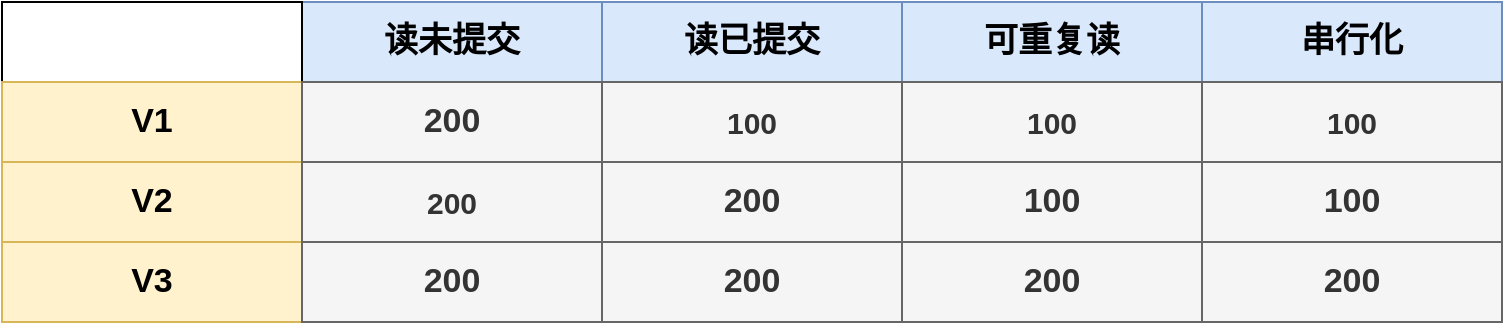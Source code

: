 <mxfile version="21.0.6" type="github">
  <diagram name="第 1 页" id="Flv63FnMP80BCibTTyiG">
    <mxGraphModel dx="2193" dy="836" grid="1" gridSize="10" guides="1" tooltips="1" connect="1" arrows="1" fold="1" page="1" pageScale="1" pageWidth="827" pageHeight="1169" math="0" shadow="0">
      <root>
        <mxCell id="0" />
        <mxCell id="1" parent="0" />
        <mxCell id="EkiwoIS4mDgj1RNWEg4G-1" value="&lt;b&gt;&lt;font style=&quot;font-size: 17px;&quot;&gt;读未提交&lt;/font&gt;&lt;/b&gt;" style="rounded=0;whiteSpace=wrap;html=1;fontSize=15;fillColor=#dae8fc;strokeColor=#6c8ebf;" vertex="1" parent="1">
          <mxGeometry x="100" y="160" width="150" height="40" as="geometry" />
        </mxCell>
        <mxCell id="EkiwoIS4mDgj1RNWEg4G-2" value="&lt;b&gt;&lt;font style=&quot;font-size: 17px;&quot;&gt;读已提交&lt;/font&gt;&lt;/b&gt;" style="rounded=0;whiteSpace=wrap;html=1;fontSize=15;fillColor=#dae8fc;strokeColor=#6c8ebf;" vertex="1" parent="1">
          <mxGeometry x="250" y="160" width="150" height="40" as="geometry" />
        </mxCell>
        <mxCell id="EkiwoIS4mDgj1RNWEg4G-3" value="&lt;span style=&quot;font-size: 17px;&quot;&gt;&lt;b&gt;200&lt;/b&gt;&lt;/span&gt;" style="rounded=0;whiteSpace=wrap;html=1;fontSize=15;fillColor=#f5f5f5;strokeColor=#666666;fontColor=#333333;" vertex="1" parent="1">
          <mxGeometry x="100" y="200" width="150" height="40" as="geometry" />
        </mxCell>
        <mxCell id="EkiwoIS4mDgj1RNWEg4G-4" value="&lt;span style=&quot;font-size: 17px;&quot;&gt;&lt;b&gt;200&lt;/b&gt;&lt;/span&gt;" style="rounded=0;whiteSpace=wrap;html=1;fontSize=15;fillColor=#e1d5e7;strokeColor=#9673a6;" vertex="1" parent="1">
          <mxGeometry x="250" y="240" width="150" height="40" as="geometry" />
        </mxCell>
        <mxCell id="EkiwoIS4mDgj1RNWEg4G-5" value="100" style="rounded=0;whiteSpace=wrap;html=1;fontSize=15;fontStyle=1;fillColor=#f5f5f5;fontColor=#333333;strokeColor=#666666;" vertex="1" parent="1">
          <mxGeometry x="250" y="200" width="150" height="40" as="geometry" />
        </mxCell>
        <mxCell id="EkiwoIS4mDgj1RNWEg4G-6" value="200" style="rounded=0;whiteSpace=wrap;html=1;fontSize=15;" vertex="1" parent="1">
          <mxGeometry x="100" y="240" width="150" height="40" as="geometry" />
        </mxCell>
        <mxCell id="EkiwoIS4mDgj1RNWEg4G-7" value="&lt;span style=&quot;font-size: 17px;&quot;&gt;&lt;b&gt;可重复读&lt;/b&gt;&lt;/span&gt;" style="rounded=0;whiteSpace=wrap;html=1;fontSize=15;fillColor=#dae8fc;strokeColor=#6c8ebf;" vertex="1" parent="1">
          <mxGeometry x="400" y="160" width="150" height="40" as="geometry" />
        </mxCell>
        <mxCell id="EkiwoIS4mDgj1RNWEg4G-8" value="&lt;b&gt;&lt;font style=&quot;font-size: 17px;&quot;&gt;串行化&lt;/font&gt;&lt;/b&gt;" style="rounded=0;whiteSpace=wrap;html=1;fontSize=15;fillColor=#dae8fc;strokeColor=#6c8ebf;" vertex="1" parent="1">
          <mxGeometry x="550" y="160" width="150" height="40" as="geometry" />
        </mxCell>
        <mxCell id="EkiwoIS4mDgj1RNWEg4G-9" value="&lt;span style=&quot;font-size: 17px;&quot;&gt;&lt;b&gt;200&lt;/b&gt;&lt;/span&gt;" style="rounded=0;whiteSpace=wrap;html=1;fontSize=15;fillColor=#f5f5f5;strokeColor=#666666;fontColor=#333333;" vertex="1" parent="1">
          <mxGeometry x="100" y="280" width="150" height="40" as="geometry" />
        </mxCell>
        <mxCell id="EkiwoIS4mDgj1RNWEg4G-10" value="&lt;span style=&quot;font-size: 17px;&quot;&gt;&lt;b&gt;200&lt;/b&gt;&lt;/span&gt;" style="rounded=0;whiteSpace=wrap;html=1;fontSize=15;fillColor=#e1d5e7;strokeColor=#9673a6;" vertex="1" parent="1">
          <mxGeometry x="250" y="280" width="150" height="40" as="geometry" />
        </mxCell>
        <mxCell id="EkiwoIS4mDgj1RNWEg4G-11" value="&lt;span style=&quot;font-size: 17px;&quot;&gt;&lt;span&gt;100&lt;/span&gt;&lt;/span&gt;" style="rounded=0;whiteSpace=wrap;html=1;fontSize=15;fillColor=#f5f5f5;strokeColor=#666666;fontColor=#333333;fontStyle=1" vertex="1" parent="1">
          <mxGeometry x="400" y="240" width="150" height="40" as="geometry" />
        </mxCell>
        <mxCell id="EkiwoIS4mDgj1RNWEg4G-12" value="100" style="rounded=0;whiteSpace=wrap;html=1;fontSize=15;fillColor=#f5f5f5;fontColor=#333333;strokeColor=#666666;fontStyle=1" vertex="1" parent="1">
          <mxGeometry x="400" y="200" width="150" height="40" as="geometry" />
        </mxCell>
        <mxCell id="EkiwoIS4mDgj1RNWEg4G-13" value="&lt;span style=&quot;font-size: 17px;&quot;&gt;&lt;span&gt;200&lt;/span&gt;&lt;/span&gt;" style="rounded=0;whiteSpace=wrap;html=1;fontSize=15;fillColor=#f5f5f5;strokeColor=#666666;fontColor=#333333;fontStyle=1" vertex="1" parent="1">
          <mxGeometry x="400" y="280" width="150" height="40" as="geometry" />
        </mxCell>
        <mxCell id="EkiwoIS4mDgj1RNWEg4G-14" value="&lt;span style=&quot;font-size: 17px;&quot;&gt;&lt;span&gt;100&lt;/span&gt;&lt;/span&gt;" style="rounded=0;whiteSpace=wrap;html=1;fontSize=15;fillColor=#f5f5f5;strokeColor=#666666;fontColor=#333333;fontStyle=1" vertex="1" parent="1">
          <mxGeometry x="550" y="240" width="150" height="40" as="geometry" />
        </mxCell>
        <mxCell id="EkiwoIS4mDgj1RNWEg4G-15" value="100" style="rounded=0;whiteSpace=wrap;html=1;fontSize=15;fillColor=#f5f5f5;fontColor=#333333;strokeColor=#666666;fontStyle=1" vertex="1" parent="1">
          <mxGeometry x="550" y="200" width="150" height="40" as="geometry" />
        </mxCell>
        <mxCell id="EkiwoIS4mDgj1RNWEg4G-16" value="&lt;span style=&quot;font-size: 17px;&quot;&gt;&lt;span&gt;200&lt;/span&gt;&lt;/span&gt;" style="rounded=0;whiteSpace=wrap;html=1;fontSize=15;fillColor=#f5f5f5;strokeColor=#666666;fontColor=#333333;fontStyle=1" vertex="1" parent="1">
          <mxGeometry x="550" y="280" width="150" height="40" as="geometry" />
        </mxCell>
        <mxCell id="EkiwoIS4mDgj1RNWEg4G-17" value="" style="rounded=0;whiteSpace=wrap;html=1;fontSize=15;" vertex="1" parent="1">
          <mxGeometry x="-50" y="160" width="150" height="40" as="geometry" />
        </mxCell>
        <mxCell id="EkiwoIS4mDgj1RNWEg4G-18" value="&lt;b&gt;&lt;font style=&quot;font-size: 17px;&quot;&gt;V1&lt;/font&gt;&lt;/b&gt;" style="rounded=0;whiteSpace=wrap;html=1;fontSize=15;fillColor=#fff2cc;strokeColor=#d6b656;" vertex="1" parent="1">
          <mxGeometry x="-50" y="200" width="150" height="40" as="geometry" />
        </mxCell>
        <mxCell id="EkiwoIS4mDgj1RNWEg4G-19" value="&lt;span style=&quot;font-size: 17px;&quot;&gt;&lt;b&gt;V2&lt;/b&gt;&lt;/span&gt;" style="rounded=0;whiteSpace=wrap;html=1;fontSize=15;fillColor=#fff2cc;strokeColor=#d6b656;" vertex="1" parent="1">
          <mxGeometry x="-50" y="240" width="150" height="40" as="geometry" />
        </mxCell>
        <mxCell id="EkiwoIS4mDgj1RNWEg4G-20" value="&lt;b&gt;&lt;font style=&quot;font-size: 17px;&quot;&gt;V3&lt;/font&gt;&lt;/b&gt;" style="rounded=0;whiteSpace=wrap;html=1;fontSize=15;fillColor=#fff2cc;strokeColor=#d6b656;" vertex="1" parent="1">
          <mxGeometry x="-50" y="280" width="150" height="40" as="geometry" />
        </mxCell>
        <mxCell id="EkiwoIS4mDgj1RNWEg4G-21" value="&lt;span style=&quot;font-size: 17px;&quot;&gt;&lt;span&gt;200&lt;/span&gt;&lt;/span&gt;" style="rounded=0;whiteSpace=wrap;html=1;fontSize=15;fillColor=#f5f5f5;strokeColor=#666666;fontColor=#333333;fontStyle=1" vertex="1" parent="1">
          <mxGeometry x="100" y="200" width="150" height="40" as="geometry" />
        </mxCell>
        <mxCell id="EkiwoIS4mDgj1RNWEg4G-22" value="200" style="rounded=0;whiteSpace=wrap;html=1;fontSize=15;fillColor=#f5f5f5;fontColor=#333333;strokeColor=#666666;fontStyle=1" vertex="1" parent="1">
          <mxGeometry x="100" y="240" width="150" height="40" as="geometry" />
        </mxCell>
        <mxCell id="EkiwoIS4mDgj1RNWEg4G-23" value="&lt;span style=&quot;font-size: 17px;&quot;&gt;&lt;span&gt;200&lt;/span&gt;&lt;/span&gt;" style="rounded=0;whiteSpace=wrap;html=1;fontSize=15;fillColor=#f5f5f5;strokeColor=#666666;fontColor=#333333;fontStyle=1" vertex="1" parent="1">
          <mxGeometry x="100" y="280" width="150" height="40" as="geometry" />
        </mxCell>
        <mxCell id="EkiwoIS4mDgj1RNWEg4G-24" value="&lt;span style=&quot;font-size: 17px;&quot;&gt;&lt;span&gt;200&lt;/span&gt;&lt;/span&gt;" style="rounded=0;whiteSpace=wrap;html=1;fontSize=15;fillColor=#f5f5f5;strokeColor=#666666;fontColor=#333333;fontStyle=1" vertex="1" parent="1">
          <mxGeometry x="250" y="280" width="150" height="40" as="geometry" />
        </mxCell>
        <mxCell id="EkiwoIS4mDgj1RNWEg4G-25" value="&lt;span style=&quot;font-size: 17px;&quot;&gt;&lt;span&gt;200&lt;/span&gt;&lt;/span&gt;" style="rounded=0;whiteSpace=wrap;html=1;fontSize=15;fillColor=#f5f5f5;strokeColor=#666666;fontColor=#333333;fontStyle=1" vertex="1" parent="1">
          <mxGeometry x="250" y="240" width="150" height="40" as="geometry" />
        </mxCell>
      </root>
    </mxGraphModel>
  </diagram>
</mxfile>
